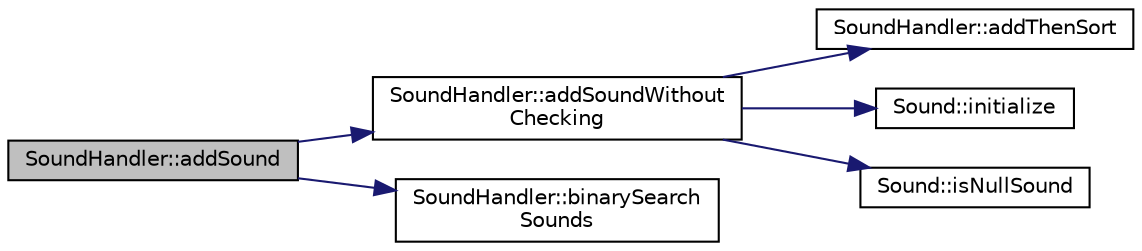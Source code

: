 digraph "SoundHandler::addSound"
{
 // INTERACTIVE_SVG=YES
 // LATEX_PDF_SIZE
  edge [fontname="Helvetica",fontsize="10",labelfontname="Helvetica",labelfontsize="10"];
  node [fontname="Helvetica",fontsize="10",shape=record];
  rankdir="LR";
  Node1 [label="SoundHandler::addSound",height=0.2,width=0.4,color="black", fillcolor="grey75", style="filled", fontcolor="black",tooltip=" "];
  Node1 -> Node2 [color="midnightblue",fontsize="10",style="solid",fontname="Helvetica"];
  Node2 [label="SoundHandler::addSoundWithout\lChecking",height=0.2,width=0.4,color="black", fillcolor="white", style="filled",URL="$d1/d8c/class_sound_handler.html#ad1474636f3c8f108ef37667e072ff757",tooltip=" "];
  Node2 -> Node3 [color="midnightblue",fontsize="10",style="solid",fontname="Helvetica"];
  Node3 [label="SoundHandler::addThenSort",height=0.2,width=0.4,color="black", fillcolor="white", style="filled",URL="$d1/d8c/class_sound_handler.html#a12edd3a7286ca1558a8512856f0d013f",tooltip=" "];
  Node2 -> Node4 [color="midnightblue",fontsize="10",style="solid",fontname="Helvetica"];
  Node4 [label="Sound::initialize",height=0.2,width=0.4,color="black", fillcolor="white", style="filled",URL="$d0/d9e/class_sound.html#aed961c6de8e74716c10119a11ffc1bf3",tooltip=" "];
  Node2 -> Node5 [color="midnightblue",fontsize="10",style="solid",fontname="Helvetica"];
  Node5 [label="Sound::isNullSound",height=0.2,width=0.4,color="black", fillcolor="white", style="filled",URL="$d0/d9e/class_sound.html#a14c5d4796c4345734a5f31f76b74042b",tooltip=" "];
  Node1 -> Node6 [color="midnightblue",fontsize="10",style="solid",fontname="Helvetica"];
  Node6 [label="SoundHandler::binarySearch\lSounds",height=0.2,width=0.4,color="black", fillcolor="white", style="filled",URL="$d1/d8c/class_sound_handler.html#aa4720f35c896c7c602503ce642f78e2e",tooltip=" "];
}
